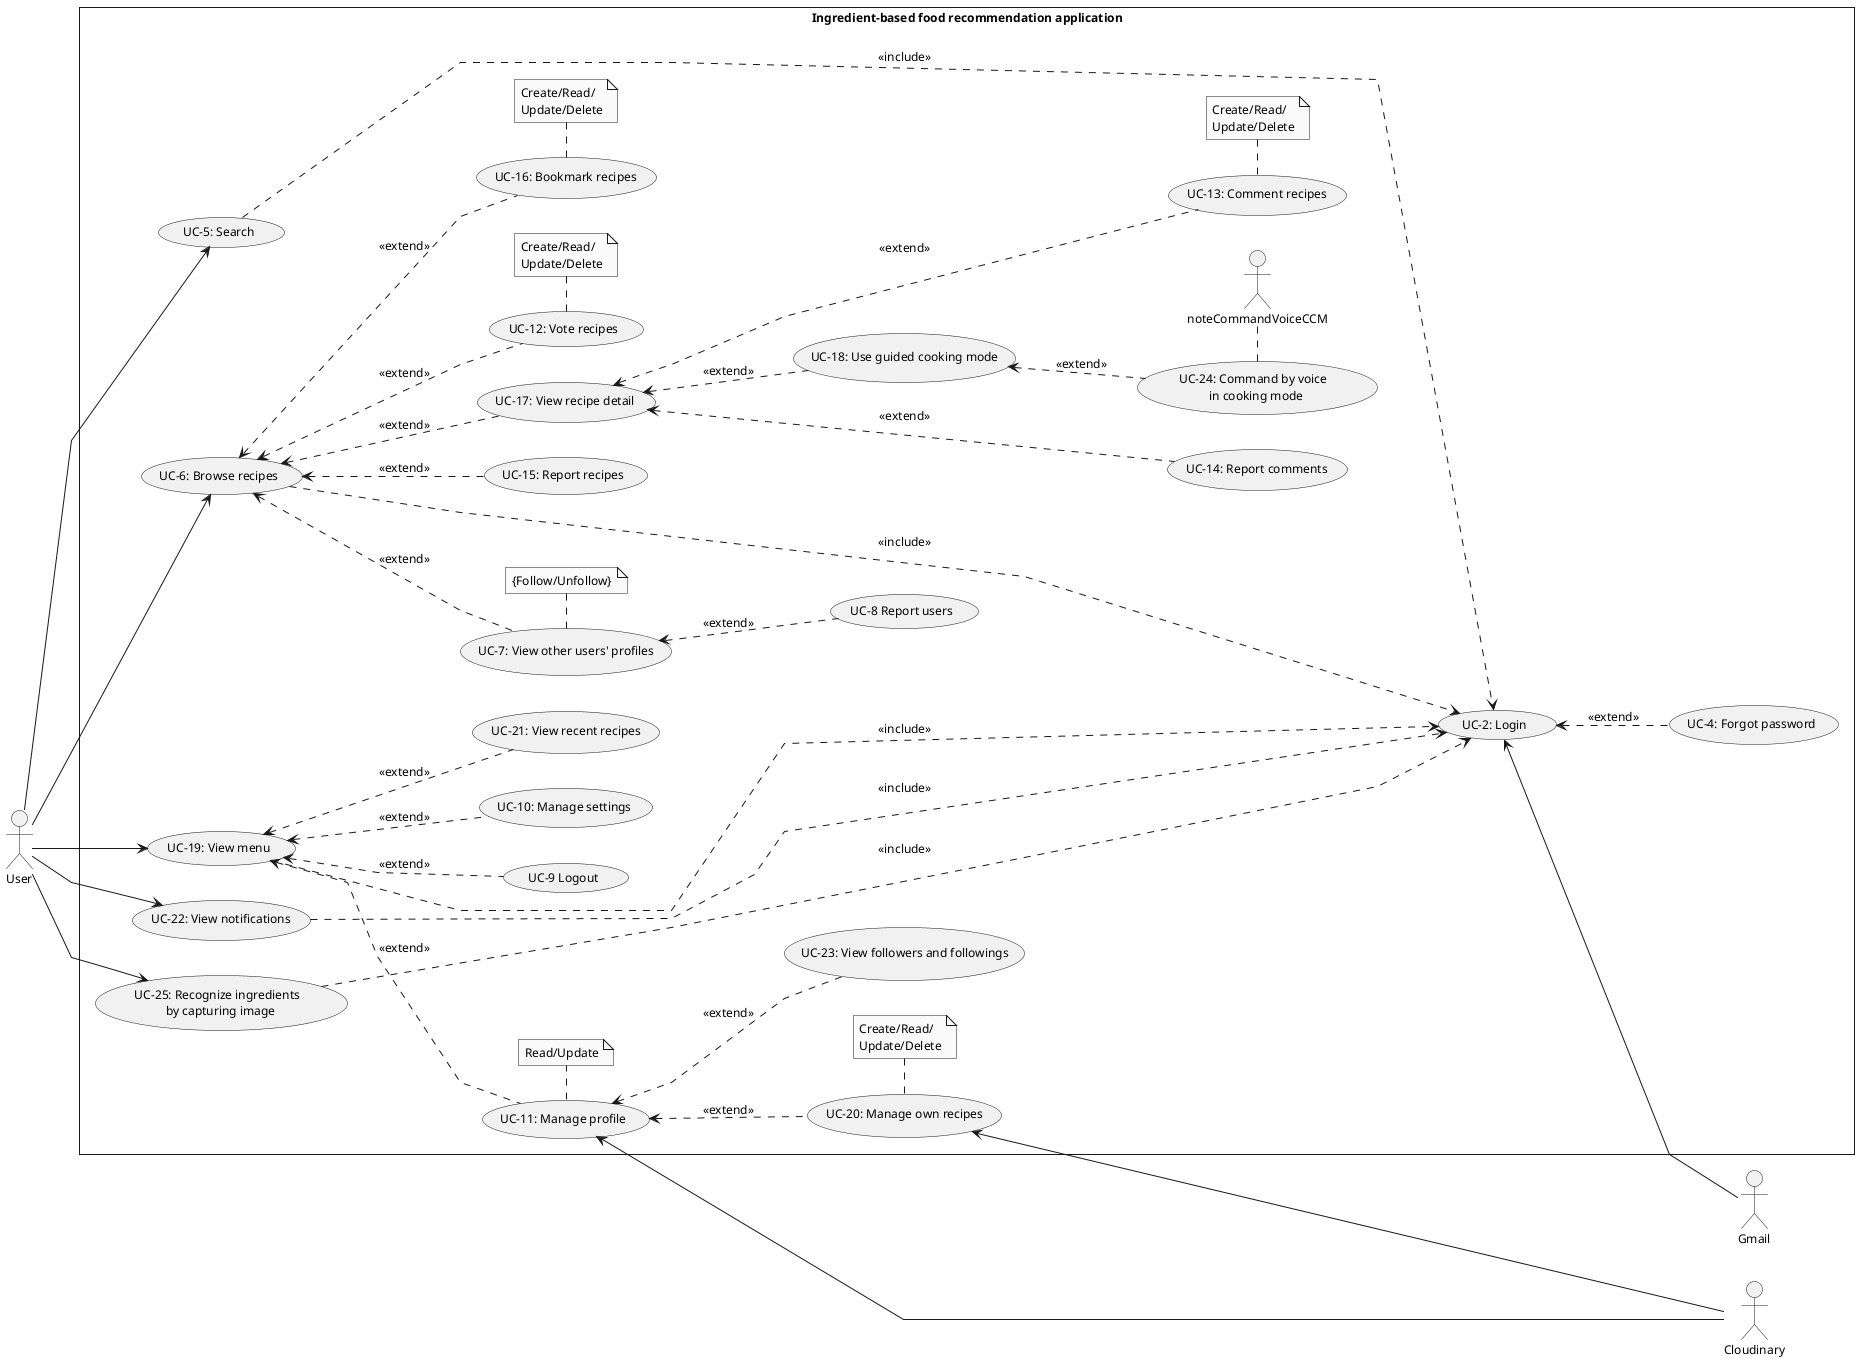 @startuml UserUsecase
skinparam style strictuml
skinparam monochrome true
skinparam linetype polyline
skinparam defaultFontSize 12
left to right direction
actor "User" as user
actor "Gmail" as gmail
actor "Cloudinary" as cl

rectangle Ingredient-based<U+0020>food<U+0020>recommendation<U+0020>application {
    usecase "UC-2: Login" as ucLogin
    usecase "UC-4: Forgot password" as ucForgotPassword
    usecase "UC-8 Report users" as ucReportUser
    usecase "UC-9 Logout" as ucLogout
    usecase "UC-10: Manage settings" as ucManageSetting
    usecase "UC-11: Manage profile" as ucManageProfile

    usecase "UC-5: Search" as ucSearch
    usecase "UC-6: Browse recipes" as ucBrowseRecipes
    usecase "UC-12: Vote recipes" as ucVoteRecipe
    usecase "UC-13: Comment recipes" as ucCmtRecipe
    usecase "UC-14: Report comments" as ucReportComment
    usecase "UC-15: Report recipes" as ucReportRecipe
    usecase "UC-16: Bookmark recipes" as ucBookmarkRecipe
    usecase "UC-17: View recipe detail" as ucViewRecipeDetail
    usecase "UC-18: Use guided cooking mode" as ucGuidedCCM
    usecase "UC-7: View other users' profiles" as ucViewUSProfile

    usecase "UC-19: View menu" as ucViewMenu
    usecase "UC-20: Manage own recipes" as ucManageRecipe
    usecase "UC-21: View recent recipes" as ucViewRecentRecipes

    usecase "UC-22: View notifications" as ucViewNotif
    usecase "UC-23: View followers and followings" as ucViewFollow

    note "Create/Read/\nUpdate/Delete" as noteManageRecipe
    note "Read/Update" as noteManageProfile
    note "Create/Read/\nUpdate/Delete" as noteVoteRecipe
    note "Create/Read/\nUpdate/Delete" as noteCmtRecipe
    note "Create/Read/\nUpdate/Delete" as noteBookmarkRecipe
    note "{Follow/Unfollow}" as noteViewUSProfile

    user --> ucSearch

    user --> ucBrowseRecipes
        ucBrowseRecipes <.. ucVoteRecipe : <<extend>>
            ucVoteRecipe . noteVoteRecipe
        ucBrowseRecipes <.. ucReportRecipe : <<extend>>
        ucBrowseRecipes <.. ucViewRecipeDetail : <<extend>>
            ucViewRecipeDetail <... ucCmtRecipe : <<extend>>
                ucCmtRecipe . noteCmtRecipe
            ucViewRecipeDetail <... ucReportComment : <<extend>>
            ucViewRecipeDetail <.. ucGuidedCCM : <<extend>>
        ucBrowseRecipes <.. ucBookmarkRecipe : <<extend>>
            ucBookmarkRecipe . noteBookmarkRecipe
        ucBrowseRecipes <.. ucViewUSProfile : <<extend>>
            ucViewUSProfile . noteViewUSProfile
            ucViewUSProfile <.. ucReportUser : <<extend>>

    user --> ucViewMenu
        ucViewMenu <.. ucManageProfile : <<extend>>
            ucManageProfile . noteManageProfile
            ucManageProfile <.. ucManageRecipe : <<extend>>
            ucManageProfile <.. ucViewFollow : <<extend>>
                ucManageRecipe . noteManageRecipe
        ucViewMenu <.. ucManageSetting : <<extend>>
        ucViewMenu <.. ucViewRecentRecipes : <<extend>>
        ucViewMenu <.. ucLogout : <<extend>>

    user --> ucViewNotif
    
    gmail -up-> ucLogin
    cl --up--> ucManageProfile
    cl --up--> ucManageRecipe

    ucSearch .....> ucLogin : <<include>>
    ucBrowseRecipes .....> ucLogin : <<include>>
    ucViewMenu .....> ucLogin : <<include>>
    ucViewNotif .....>ucLogin : <<include>>
    ucLogin <.. ucForgotPassword : <<extend>>


    usecase "UC-24: Command by voice \n in cooking mode" as ucCommandVoiceCCM
    usecase "UC-25: Recognize ingredients \n by capturing image" as ucRecognizeIngre


    user --> ucRecognizeIngre
    ucGuidedCCM <.. ucCommandVoiceCCM : <<extend>>
        ucCommandVoiceCCM . noteCommandVoiceCCM

    ucRecognizeIngre .....> ucLogin : <<include>>

}

@enduml
